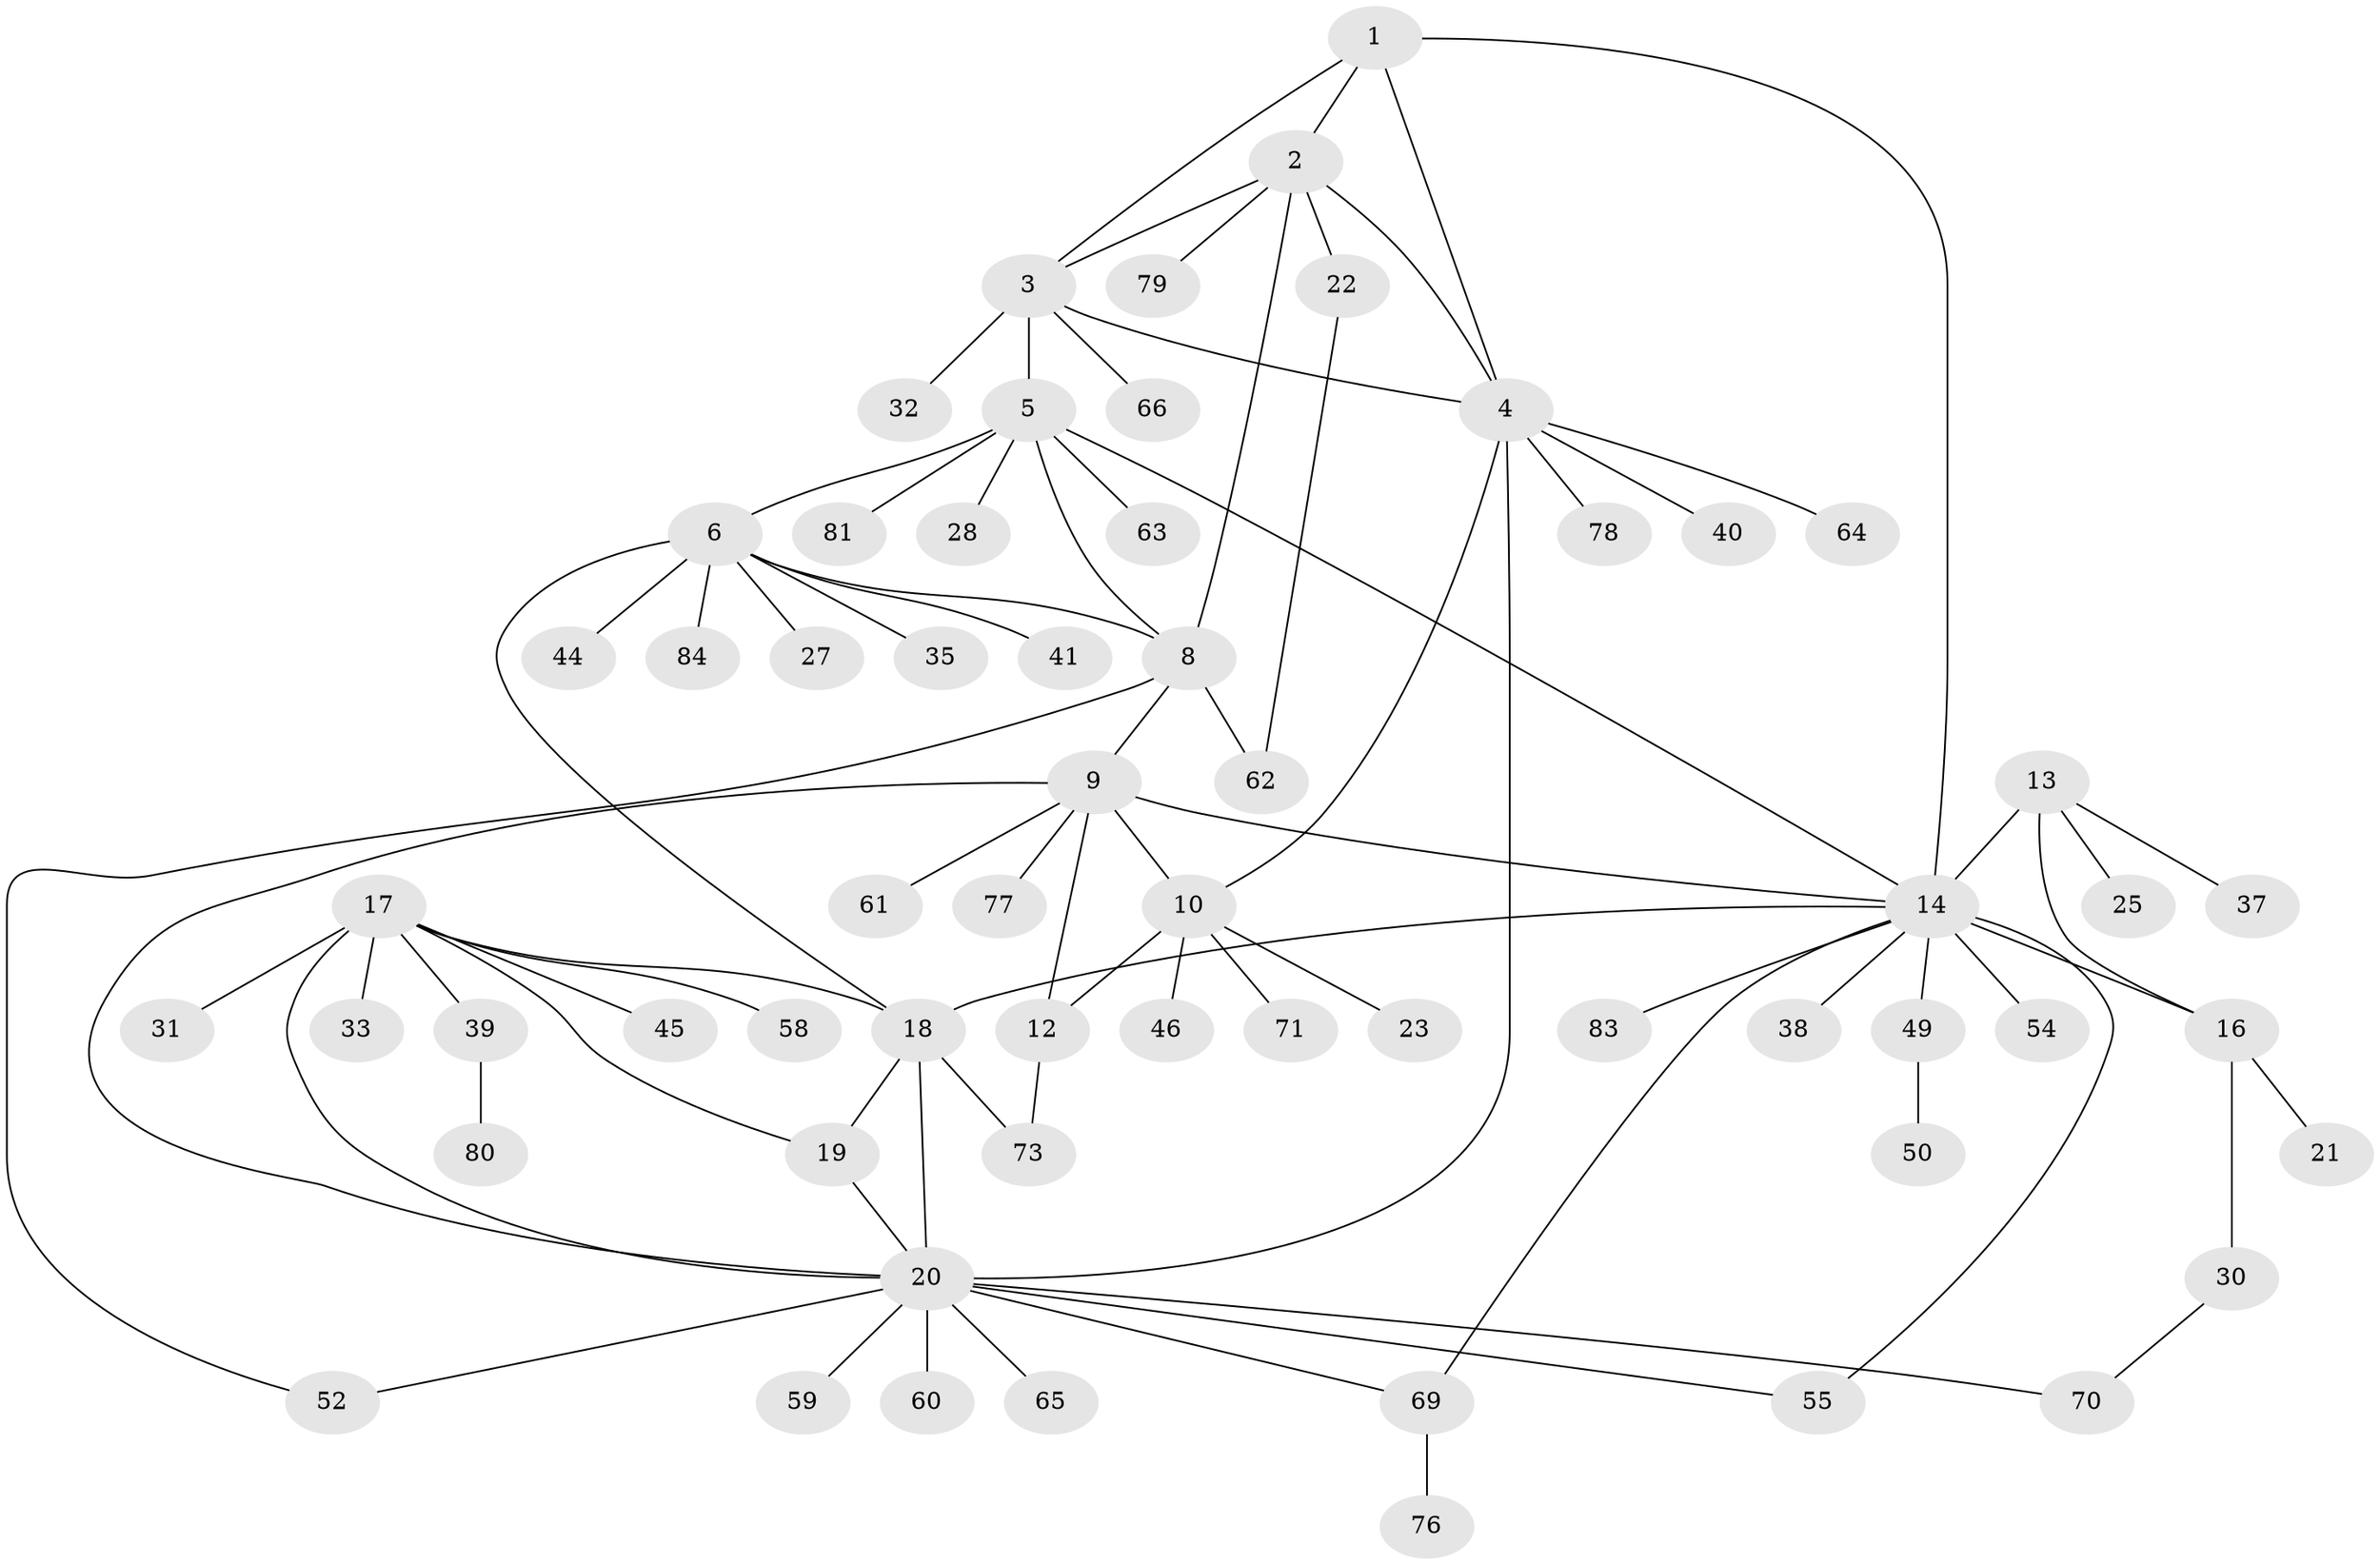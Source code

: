 // original degree distribution, {4: 0.047058823529411764, 7: 0.058823529411764705, 6: 0.058823529411764705, 8: 0.011764705882352941, 9: 0.023529411764705882, 5: 0.011764705882352941, 10: 0.011764705882352941, 13: 0.011764705882352941, 1: 0.5294117647058824, 3: 0.047058823529411764, 2: 0.18823529411764706}
// Generated by graph-tools (version 1.1) at 2025/42/03/06/25 10:42:11]
// undirected, 62 vertices, 83 edges
graph export_dot {
graph [start="1"]
  node [color=gray90,style=filled];
  1;
  2 [super="+26"];
  3 [super="+47"];
  4 [super="+53"];
  5 [super="+7"];
  6 [super="+24"];
  8 [super="+57"];
  9 [super="+11"];
  10 [super="+56"];
  12;
  13 [super="+43"];
  14 [super="+15"];
  16 [super="+34"];
  17 [super="+29"];
  18 [super="+68"];
  19 [super="+67"];
  20 [super="+36"];
  21;
  22 [super="+85"];
  23 [super="+42"];
  25;
  27;
  28;
  30 [super="+48"];
  31;
  32;
  33;
  35;
  37;
  38;
  39 [super="+75"];
  40 [super="+51"];
  41;
  44;
  45;
  46;
  49;
  50 [super="+74"];
  52 [super="+82"];
  54;
  55;
  58;
  59;
  60;
  61;
  62;
  63;
  64;
  65;
  66 [super="+72"];
  69;
  70;
  71;
  73;
  76;
  77;
  78;
  79;
  80;
  81;
  83;
  84;
  1 -- 2;
  1 -- 3;
  1 -- 4;
  1 -- 14;
  2 -- 3;
  2 -- 4;
  2 -- 22;
  2 -- 79;
  2 -- 8;
  3 -- 4;
  3 -- 32;
  3 -- 5;
  3 -- 66;
  4 -- 10;
  4 -- 20;
  4 -- 40;
  4 -- 78;
  4 -- 64;
  5 -- 6 [weight=2];
  5 -- 8 [weight=2];
  5 -- 81;
  5 -- 28;
  5 -- 63;
  5 -- 14;
  6 -- 8;
  6 -- 18;
  6 -- 27;
  6 -- 35;
  6 -- 41;
  6 -- 44;
  6 -- 84;
  8 -- 9;
  8 -- 52;
  8 -- 62;
  9 -- 10 [weight=2];
  9 -- 12 [weight=2];
  9 -- 61;
  9 -- 14;
  9 -- 20;
  9 -- 77;
  10 -- 12;
  10 -- 23;
  10 -- 46;
  10 -- 71;
  12 -- 73;
  13 -- 14 [weight=2];
  13 -- 16;
  13 -- 25;
  13 -- 37;
  14 -- 16 [weight=2];
  14 -- 18;
  14 -- 49;
  14 -- 69;
  14 -- 38;
  14 -- 83;
  14 -- 54;
  14 -- 55;
  16 -- 21;
  16 -- 30;
  17 -- 18;
  17 -- 19;
  17 -- 20;
  17 -- 31;
  17 -- 33;
  17 -- 39;
  17 -- 45;
  17 -- 58;
  18 -- 19;
  18 -- 20;
  18 -- 73;
  19 -- 20;
  20 -- 52;
  20 -- 55;
  20 -- 59;
  20 -- 60;
  20 -- 65;
  20 -- 69;
  20 -- 70;
  22 -- 62;
  30 -- 70;
  39 -- 80;
  49 -- 50;
  69 -- 76;
}
